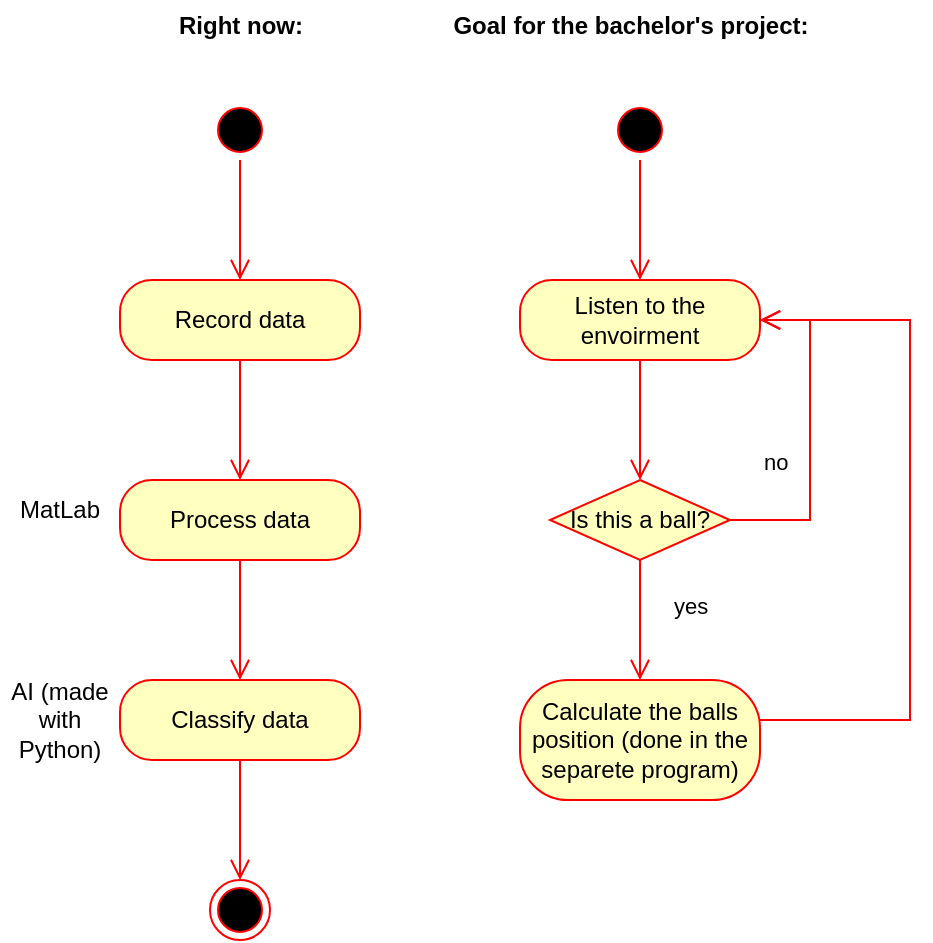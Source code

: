 <mxfile version="26.1.0">
  <diagram name="Sida-1" id="OEPeH8J3s5ph9PL1S3WE">
    <mxGraphModel dx="1293" dy="568" grid="1" gridSize="10" guides="1" tooltips="1" connect="1" arrows="1" fold="1" page="1" pageScale="1" pageWidth="827" pageHeight="1169" math="0" shadow="0">
      <root>
        <mxCell id="0" />
        <mxCell id="1" parent="0" />
        <mxCell id="YJC2uhFNMBicNqwbKX0f-1" value="" style="ellipse;html=1;shape=startState;fillColor=#000000;strokeColor=#ff0000;" vertex="1" parent="1">
          <mxGeometry x="305" y="120" width="30" height="30" as="geometry" />
        </mxCell>
        <mxCell id="YJC2uhFNMBicNqwbKX0f-2" value="" style="edgeStyle=orthogonalEdgeStyle;html=1;verticalAlign=bottom;endArrow=open;endSize=8;strokeColor=#ff0000;rounded=0;" edge="1" source="YJC2uhFNMBicNqwbKX0f-1" parent="1">
          <mxGeometry relative="1" as="geometry">
            <mxPoint x="320" y="210" as="targetPoint" />
          </mxGeometry>
        </mxCell>
        <mxCell id="YJC2uhFNMBicNqwbKX0f-3" value="Record data" style="rounded=1;whiteSpace=wrap;html=1;arcSize=40;fontColor=#000000;fillColor=#ffffc0;strokeColor=#ff0000;" vertex="1" parent="1">
          <mxGeometry x="260" y="210" width="120" height="40" as="geometry" />
        </mxCell>
        <mxCell id="YJC2uhFNMBicNqwbKX0f-4" value="" style="edgeStyle=orthogonalEdgeStyle;html=1;verticalAlign=bottom;endArrow=open;endSize=8;strokeColor=#ff0000;rounded=0;" edge="1" source="YJC2uhFNMBicNqwbKX0f-3" parent="1">
          <mxGeometry relative="1" as="geometry">
            <mxPoint x="320" y="310" as="targetPoint" />
          </mxGeometry>
        </mxCell>
        <mxCell id="YJC2uhFNMBicNqwbKX0f-5" value="Process data" style="rounded=1;whiteSpace=wrap;html=1;arcSize=40;fontColor=#000000;fillColor=#ffffc0;strokeColor=#ff0000;" vertex="1" parent="1">
          <mxGeometry x="260" y="310" width="120" height="40" as="geometry" />
        </mxCell>
        <mxCell id="YJC2uhFNMBicNqwbKX0f-6" value="" style="edgeStyle=orthogonalEdgeStyle;html=1;verticalAlign=bottom;endArrow=open;endSize=8;strokeColor=#ff0000;rounded=0;" edge="1" source="YJC2uhFNMBicNqwbKX0f-5" parent="1">
          <mxGeometry relative="1" as="geometry">
            <mxPoint x="320" y="410" as="targetPoint" />
          </mxGeometry>
        </mxCell>
        <mxCell id="YJC2uhFNMBicNqwbKX0f-7" value="Classify data" style="rounded=1;whiteSpace=wrap;html=1;arcSize=40;fontColor=#000000;fillColor=#ffffc0;strokeColor=#ff0000;" vertex="1" parent="1">
          <mxGeometry x="260" y="410" width="120" height="40" as="geometry" />
        </mxCell>
        <mxCell id="YJC2uhFNMBicNqwbKX0f-8" value="" style="edgeStyle=orthogonalEdgeStyle;html=1;verticalAlign=bottom;endArrow=open;endSize=8;strokeColor=#ff0000;rounded=0;" edge="1" source="YJC2uhFNMBicNqwbKX0f-7" parent="1">
          <mxGeometry relative="1" as="geometry">
            <mxPoint x="320" y="510" as="targetPoint" />
          </mxGeometry>
        </mxCell>
        <mxCell id="YJC2uhFNMBicNqwbKX0f-9" value="" style="ellipse;html=1;shape=endState;fillColor=#000000;strokeColor=#ff0000;" vertex="1" parent="1">
          <mxGeometry x="305" y="510" width="30" height="30" as="geometry" />
        </mxCell>
        <mxCell id="YJC2uhFNMBicNqwbKX0f-10" value="" style="ellipse;html=1;shape=startState;fillColor=#000000;strokeColor=#ff0000;" vertex="1" parent="1">
          <mxGeometry x="505" y="120" width="30" height="30" as="geometry" />
        </mxCell>
        <mxCell id="YJC2uhFNMBicNqwbKX0f-11" value="" style="edgeStyle=orthogonalEdgeStyle;html=1;verticalAlign=bottom;endArrow=open;endSize=8;strokeColor=#ff0000;rounded=0;" edge="1" source="YJC2uhFNMBicNqwbKX0f-10" parent="1">
          <mxGeometry relative="1" as="geometry">
            <mxPoint x="520" y="210" as="targetPoint" />
          </mxGeometry>
        </mxCell>
        <mxCell id="YJC2uhFNMBicNqwbKX0f-12" value="Listen to the envoirment" style="rounded=1;whiteSpace=wrap;html=1;arcSize=40;fontColor=#000000;fillColor=#ffffc0;strokeColor=#ff0000;" vertex="1" parent="1">
          <mxGeometry x="460" y="210" width="120" height="40" as="geometry" />
        </mxCell>
        <mxCell id="YJC2uhFNMBicNqwbKX0f-13" value="" style="edgeStyle=orthogonalEdgeStyle;html=1;verticalAlign=bottom;endArrow=open;endSize=8;strokeColor=#ff0000;rounded=0;" edge="1" source="YJC2uhFNMBicNqwbKX0f-12" parent="1">
          <mxGeometry relative="1" as="geometry">
            <mxPoint x="520" y="310" as="targetPoint" />
          </mxGeometry>
        </mxCell>
        <mxCell id="YJC2uhFNMBicNqwbKX0f-14" value="Is this a ball?" style="rhombus;whiteSpace=wrap;html=1;fontColor=#000000;fillColor=#ffffc0;strokeColor=#ff0000;" vertex="1" parent="1">
          <mxGeometry x="475" y="310" width="90" height="40" as="geometry" />
        </mxCell>
        <mxCell id="YJC2uhFNMBicNqwbKX0f-15" value="no" style="edgeStyle=orthogonalEdgeStyle;html=1;align=left;verticalAlign=bottom;endArrow=open;endSize=8;strokeColor=#ff0000;rounded=0;entryX=1;entryY=0.5;entryDx=0;entryDy=0;" edge="1" source="YJC2uhFNMBicNqwbKX0f-14" parent="1" target="YJC2uhFNMBicNqwbKX0f-12">
          <mxGeometry x="-0.818" y="20" relative="1" as="geometry">
            <mxPoint x="655" y="330" as="targetPoint" />
            <Array as="points">
              <mxPoint x="605" y="330" />
              <mxPoint x="605" y="230" />
            </Array>
            <mxPoint as="offset" />
          </mxGeometry>
        </mxCell>
        <mxCell id="YJC2uhFNMBicNqwbKX0f-16" value="yes" style="edgeStyle=orthogonalEdgeStyle;html=1;align=left;verticalAlign=top;endArrow=open;endSize=8;strokeColor=#ff0000;rounded=0;entryX=0.5;entryY=0;entryDx=0;entryDy=0;" edge="1" source="YJC2uhFNMBicNqwbKX0f-14" parent="1" target="YJC2uhFNMBicNqwbKX0f-17">
          <mxGeometry x="-0.667" y="15" relative="1" as="geometry">
            <mxPoint x="515" y="410" as="targetPoint" />
            <mxPoint as="offset" />
          </mxGeometry>
        </mxCell>
        <mxCell id="YJC2uhFNMBicNqwbKX0f-17" value="Calculate the balls position (done in the separete program)" style="rounded=1;whiteSpace=wrap;html=1;arcSize=40;fontColor=#000000;fillColor=#ffffc0;strokeColor=#ff0000;" vertex="1" parent="1">
          <mxGeometry x="460" y="410" width="120" height="60" as="geometry" />
        </mxCell>
        <mxCell id="YJC2uhFNMBicNqwbKX0f-18" value="" style="edgeStyle=orthogonalEdgeStyle;html=1;verticalAlign=bottom;endArrow=open;endSize=8;strokeColor=#ff0000;rounded=0;entryX=1;entryY=0.5;entryDx=0;entryDy=0;" edge="1" source="YJC2uhFNMBicNqwbKX0f-17" parent="1" target="YJC2uhFNMBicNqwbKX0f-12">
          <mxGeometry relative="1" as="geometry">
            <mxPoint x="520" y="510" as="targetPoint" />
            <Array as="points">
              <mxPoint x="655" y="430" />
              <mxPoint x="655" y="230" />
            </Array>
          </mxGeometry>
        </mxCell>
        <mxCell id="YJC2uhFNMBicNqwbKX0f-19" value="Right now:" style="text;align=center;fontStyle=1;verticalAlign=middle;spacingLeft=3;spacingRight=3;strokeColor=none;rotatable=0;points=[[0,0.5],[1,0.5]];portConstraint=eastwest;html=1;" vertex="1" parent="1">
          <mxGeometry x="280" y="70" width="80" height="26" as="geometry" />
        </mxCell>
        <mxCell id="YJC2uhFNMBicNqwbKX0f-20" value="Goal for the bachelor&#39;s project:" style="text;align=center;fontStyle=1;verticalAlign=middle;spacingLeft=3;spacingRight=3;strokeColor=none;rotatable=0;points=[[0,0.5],[1,0.5]];portConstraint=eastwest;html=1;" vertex="1" parent="1">
          <mxGeometry x="475" y="70" width="80" height="26" as="geometry" />
        </mxCell>
        <mxCell id="YJC2uhFNMBicNqwbKX0f-23" value="MatLab" style="text;html=1;align=center;verticalAlign=middle;whiteSpace=wrap;rounded=0;" vertex="1" parent="1">
          <mxGeometry x="200" y="310" width="60" height="30" as="geometry" />
        </mxCell>
        <mxCell id="YJC2uhFNMBicNqwbKX0f-24" value="AI (made with Python)" style="text;html=1;align=center;verticalAlign=middle;whiteSpace=wrap;rounded=0;" vertex="1" parent="1">
          <mxGeometry x="200" y="415" width="60" height="30" as="geometry" />
        </mxCell>
      </root>
    </mxGraphModel>
  </diagram>
</mxfile>
